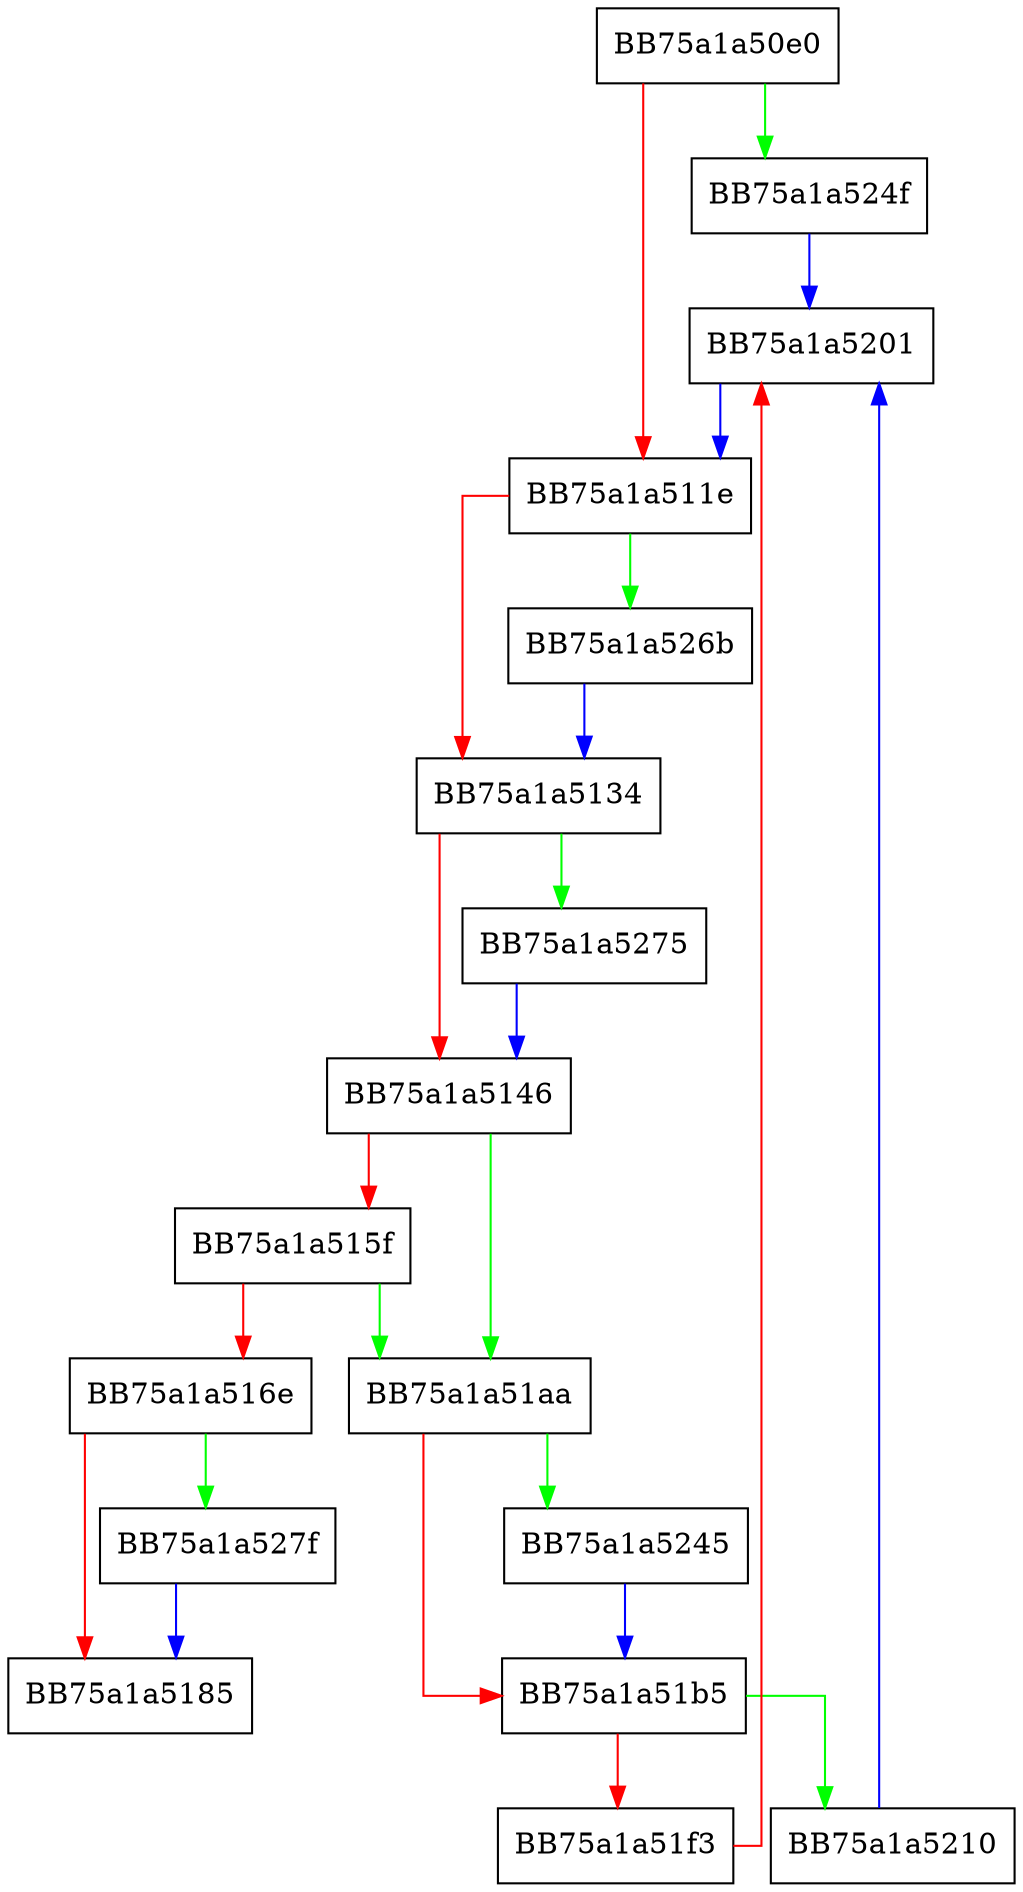 digraph allocate {
  node [shape="box"];
  graph [splines=ortho];
  BB75a1a50e0 -> BB75a1a524f [color="green"];
  BB75a1a50e0 -> BB75a1a511e [color="red"];
  BB75a1a511e -> BB75a1a526b [color="green"];
  BB75a1a511e -> BB75a1a5134 [color="red"];
  BB75a1a5134 -> BB75a1a5275 [color="green"];
  BB75a1a5134 -> BB75a1a5146 [color="red"];
  BB75a1a5146 -> BB75a1a51aa [color="green"];
  BB75a1a5146 -> BB75a1a515f [color="red"];
  BB75a1a515f -> BB75a1a51aa [color="green"];
  BB75a1a515f -> BB75a1a516e [color="red"];
  BB75a1a516e -> BB75a1a527f [color="green"];
  BB75a1a516e -> BB75a1a5185 [color="red"];
  BB75a1a51aa -> BB75a1a5245 [color="green"];
  BB75a1a51aa -> BB75a1a51b5 [color="red"];
  BB75a1a51b5 -> BB75a1a5210 [color="green"];
  BB75a1a51b5 -> BB75a1a51f3 [color="red"];
  BB75a1a51f3 -> BB75a1a5201 [color="red"];
  BB75a1a5201 -> BB75a1a511e [color="blue"];
  BB75a1a5210 -> BB75a1a5201 [color="blue"];
  BB75a1a5245 -> BB75a1a51b5 [color="blue"];
  BB75a1a524f -> BB75a1a5201 [color="blue"];
  BB75a1a526b -> BB75a1a5134 [color="blue"];
  BB75a1a5275 -> BB75a1a5146 [color="blue"];
  BB75a1a527f -> BB75a1a5185 [color="blue"];
}
